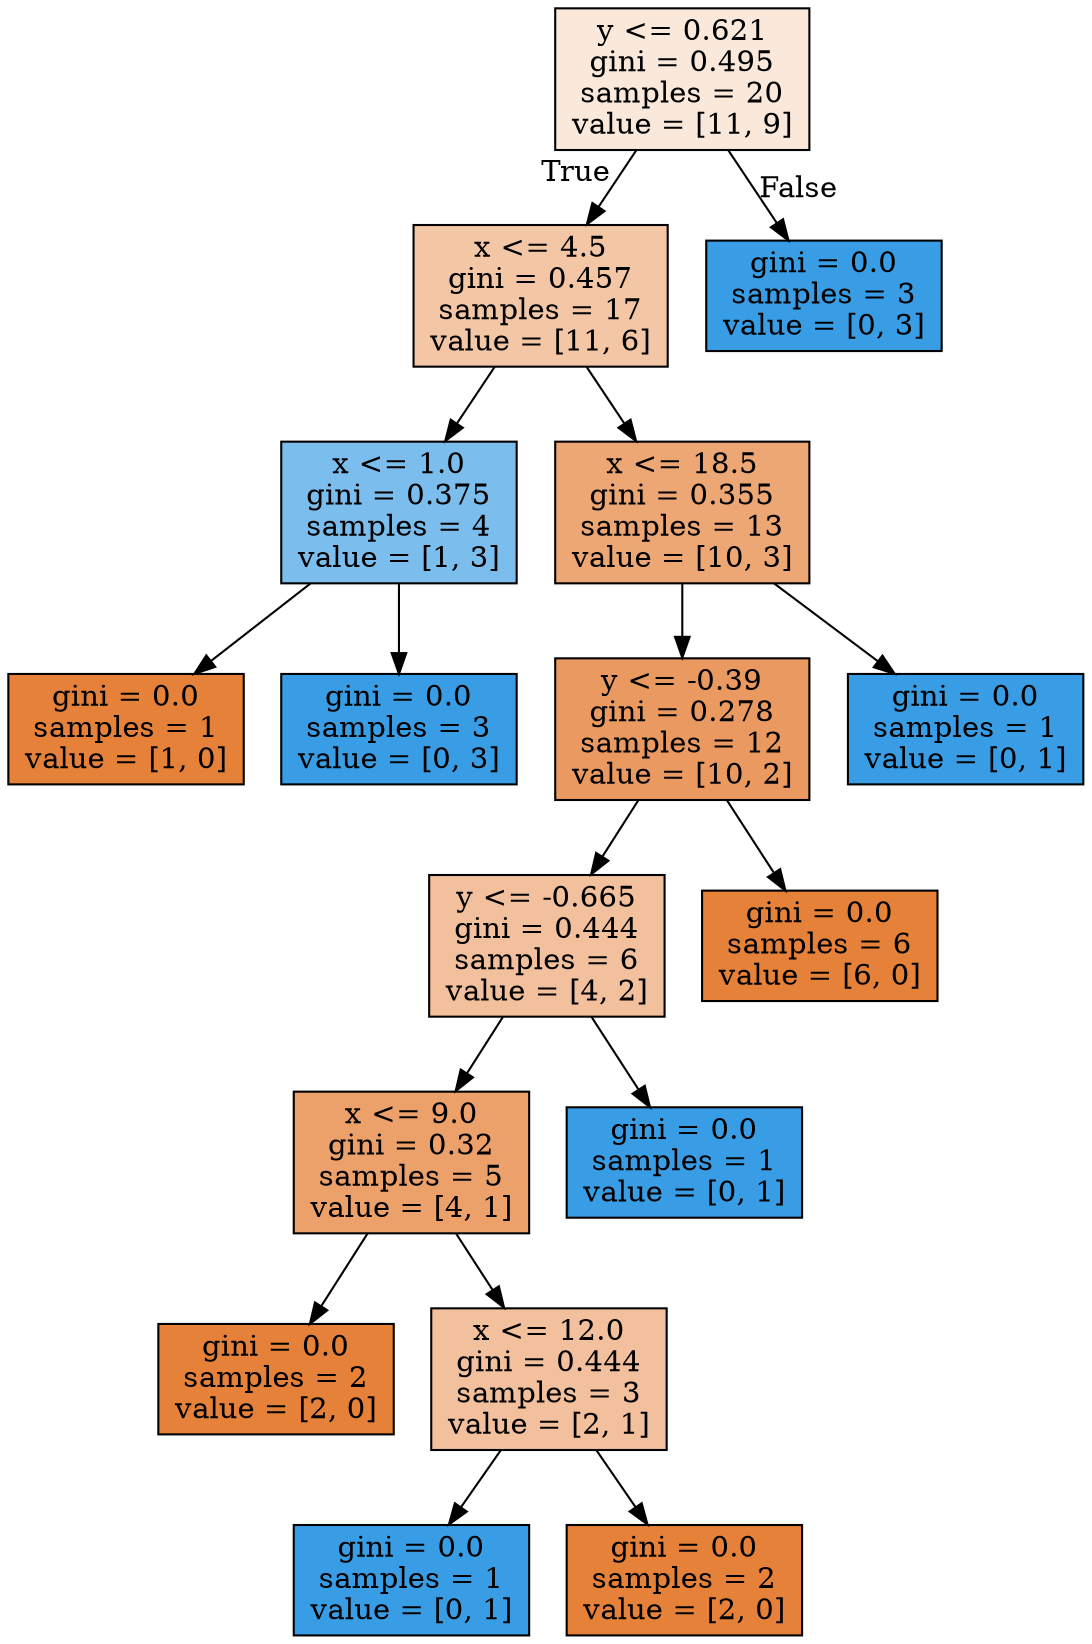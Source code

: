 digraph Tree {
node [shape=box, style="filled", color="black"] ;
0 [label="y <= 0.621\ngini = 0.495\nsamples = 20\nvalue = [11, 9]", fillcolor="#fae8db"] ;
1 [label="x <= 4.5\ngini = 0.457\nsamples = 17\nvalue = [11, 6]", fillcolor="#f3c6a5"] ;
0 -> 1 [labeldistance=2.5, labelangle=45, headlabel="True"] ;
2 [label="x <= 1.0\ngini = 0.375\nsamples = 4\nvalue = [1, 3]", fillcolor="#7bbeee"] ;
1 -> 2 ;
3 [label="gini = 0.0\nsamples = 1\nvalue = [1, 0]", fillcolor="#e58139"] ;
2 -> 3 ;
4 [label="gini = 0.0\nsamples = 3\nvalue = [0, 3]", fillcolor="#399de5"] ;
2 -> 4 ;
5 [label="x <= 18.5\ngini = 0.355\nsamples = 13\nvalue = [10, 3]", fillcolor="#eda774"] ;
1 -> 5 ;
6 [label="y <= -0.39\ngini = 0.278\nsamples = 12\nvalue = [10, 2]", fillcolor="#ea9a61"] ;
5 -> 6 ;
7 [label="y <= -0.665\ngini = 0.444\nsamples = 6\nvalue = [4, 2]", fillcolor="#f2c09c"] ;
6 -> 7 ;
8 [label="x <= 9.0\ngini = 0.32\nsamples = 5\nvalue = [4, 1]", fillcolor="#eca06a"] ;
7 -> 8 ;
9 [label="gini = 0.0\nsamples = 2\nvalue = [2, 0]", fillcolor="#e58139"] ;
8 -> 9 ;
10 [label="x <= 12.0\ngini = 0.444\nsamples = 3\nvalue = [2, 1]", fillcolor="#f2c09c"] ;
8 -> 10 ;
11 [label="gini = 0.0\nsamples = 1\nvalue = [0, 1]", fillcolor="#399de5"] ;
10 -> 11 ;
12 [label="gini = 0.0\nsamples = 2\nvalue = [2, 0]", fillcolor="#e58139"] ;
10 -> 12 ;
13 [label="gini = 0.0\nsamples = 1\nvalue = [0, 1]", fillcolor="#399de5"] ;
7 -> 13 ;
14 [label="gini = 0.0\nsamples = 6\nvalue = [6, 0]", fillcolor="#e58139"] ;
6 -> 14 ;
15 [label="gini = 0.0\nsamples = 1\nvalue = [0, 1]", fillcolor="#399de5"] ;
5 -> 15 ;
16 [label="gini = 0.0\nsamples = 3\nvalue = [0, 3]", fillcolor="#399de5"] ;
0 -> 16 [labeldistance=2.5, labelangle=-45, headlabel="False"] ;
}
